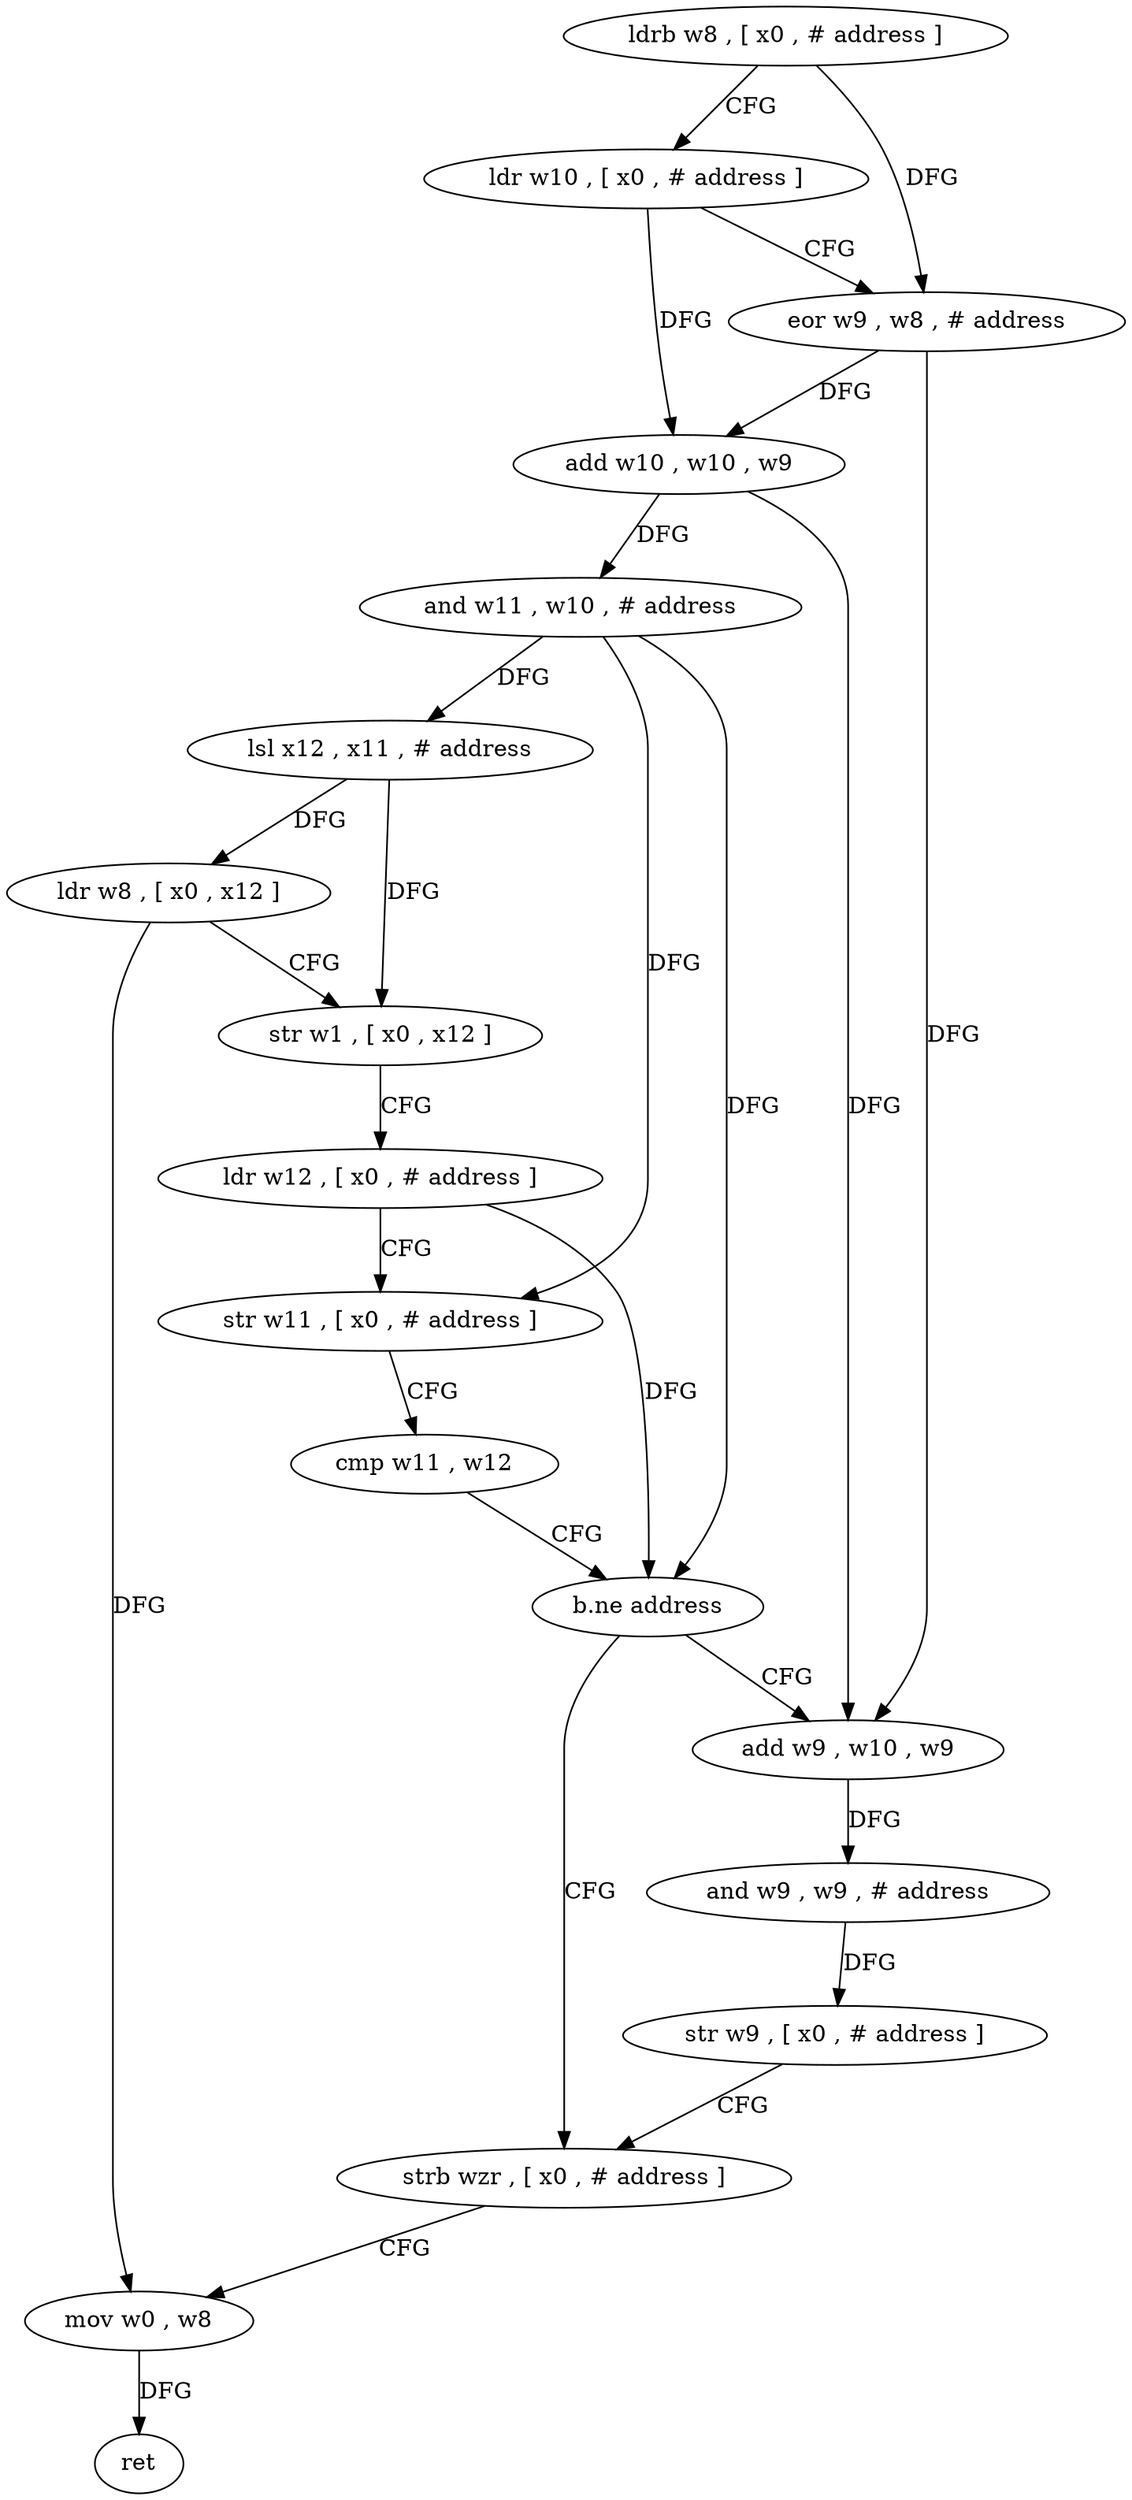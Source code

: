 digraph "func" {
"4224484" [label = "ldrb w8 , [ x0 , # address ]" ]
"4224488" [label = "ldr w10 , [ x0 , # address ]" ]
"4224492" [label = "eor w9 , w8 , # address" ]
"4224496" [label = "add w10 , w10 , w9" ]
"4224500" [label = "and w11 , w10 , # address" ]
"4224504" [label = "lsl x12 , x11 , # address" ]
"4224508" [label = "ldr w8 , [ x0 , x12 ]" ]
"4224512" [label = "str w1 , [ x0 , x12 ]" ]
"4224516" [label = "ldr w12 , [ x0 , # address ]" ]
"4224520" [label = "str w11 , [ x0 , # address ]" ]
"4224524" [label = "cmp w11 , w12" ]
"4224528" [label = "b.ne address" ]
"4224544" [label = "strb wzr , [ x0 , # address ]" ]
"4224532" [label = "add w9 , w10 , w9" ]
"4224548" [label = "mov w0 , w8" ]
"4224552" [label = "ret" ]
"4224536" [label = "and w9 , w9 , # address" ]
"4224540" [label = "str w9 , [ x0 , # address ]" ]
"4224484" -> "4224488" [ label = "CFG" ]
"4224484" -> "4224492" [ label = "DFG" ]
"4224488" -> "4224492" [ label = "CFG" ]
"4224488" -> "4224496" [ label = "DFG" ]
"4224492" -> "4224496" [ label = "DFG" ]
"4224492" -> "4224532" [ label = "DFG" ]
"4224496" -> "4224500" [ label = "DFG" ]
"4224496" -> "4224532" [ label = "DFG" ]
"4224500" -> "4224504" [ label = "DFG" ]
"4224500" -> "4224520" [ label = "DFG" ]
"4224500" -> "4224528" [ label = "DFG" ]
"4224504" -> "4224508" [ label = "DFG" ]
"4224504" -> "4224512" [ label = "DFG" ]
"4224508" -> "4224512" [ label = "CFG" ]
"4224508" -> "4224548" [ label = "DFG" ]
"4224512" -> "4224516" [ label = "CFG" ]
"4224516" -> "4224520" [ label = "CFG" ]
"4224516" -> "4224528" [ label = "DFG" ]
"4224520" -> "4224524" [ label = "CFG" ]
"4224524" -> "4224528" [ label = "CFG" ]
"4224528" -> "4224544" [ label = "CFG" ]
"4224528" -> "4224532" [ label = "CFG" ]
"4224544" -> "4224548" [ label = "CFG" ]
"4224532" -> "4224536" [ label = "DFG" ]
"4224548" -> "4224552" [ label = "DFG" ]
"4224536" -> "4224540" [ label = "DFG" ]
"4224540" -> "4224544" [ label = "CFG" ]
}
